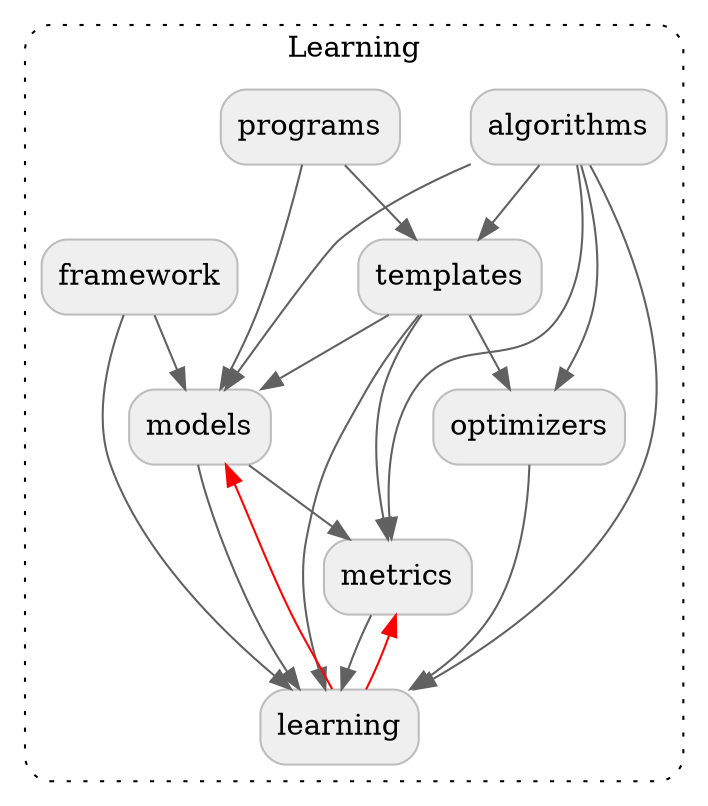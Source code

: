 digraph {
  graph [style="dotted,rounded"]
  node [shape="box", style="rounded,filled", fillcolor="#efefef", color="#bdbdbd"]
  edge [color="#616161"]

  subgraph cluster_learning {
    graph [label="Learning", href="https://github.com/tensorflow/federated/blob/main/tensorflow_federated/python/learning" target="_parent"]
    algorithms [label="algorithms", href="https://github.com/tensorflow/federated/blob/main/tensorflow_federated/python/learning/algorithms" target="_parent"]
    programs [label="programs", href="https://github.com/tensorflow/federated/blob/main/tensorflow_federated/python/learning/programs" target="_parent"]
    templates [label="templates", href="https://github.com/tensorflow/federated/blob/main/tensorflow_federated/python/learning/templates" target="_parent"]
    optimizers [label="optimizers", href="https://github.com/tensorflow/federated/blob/main/tensorflow_federated/python/learning/optimizers" target="_parent"]
    models [label="models", href="https://github.com/tensorflow/federated/blob/main/tensorflow_federated/python/learning/models" target="_parent"]
    metrics [label="metrics", href="https://github.com/tensorflow/federated/blob/main/tensorflow_federated/python/learning/metrics" target="_parent"]
    framework [label="framework", href="https://github.com/tensorflow/federated/blob/main/tensorflow_federated/python/learning/framework" target="_parent"]
    learning [href="https://github.com/tensorflow/federated/blob/main/tensorflow_federated/python/learning" target="_parent"]
  }

  programs -> templates
  programs -> models
  algorithms -> templates
  algorithms -> metrics
  algorithms -> models
  algorithms -> optimizers
  algorithms -> learning
  templates -> optimizers
  templates -> metrics
  templates -> models
  templates -> learning
  models -> metrics
  models -> learning
  framework -> learning
  framework -> models
  optimizers -> learning
  metrics -> learning

  // TODO(b/151441025): This visibility is temporary and can be removed once the
  // circular dependencies between `learning` and its subpackages are removed.
  metrics -> learning [dir=back, color="#ff0000"]
  models -> learning [dir=back, color="#ff0000"]
}
